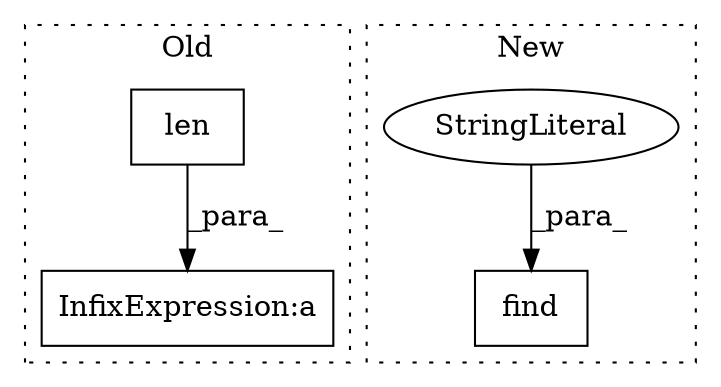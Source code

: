 digraph G {
subgraph cluster0 {
1 [label="len" a="32" s="3226,3280" l="4,1" shape="box"];
4 [label="InfixExpression:a" a="27" s="3922" l="3" shape="box"];
label = "Old";
style="dotted";
}
subgraph cluster1 {
2 [label="find" a="32" s="3776,3792" l="5,1" shape="box"];
3 [label="StringLiteral" a="45" s="3781" l="11" shape="ellipse"];
label = "New";
style="dotted";
}
1 -> 4 [label="_para_"];
3 -> 2 [label="_para_"];
}
